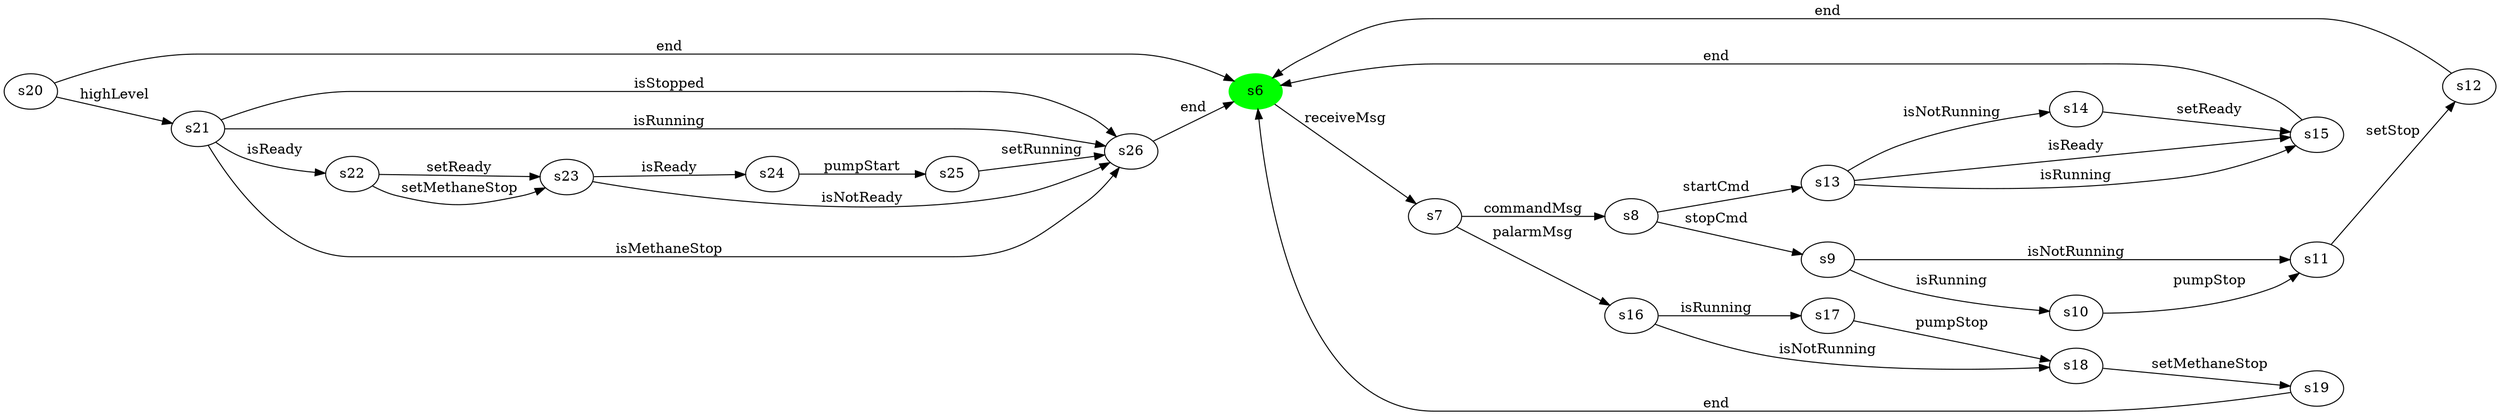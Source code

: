 digraph G {
rankdir=LR;
state0[ label = "s6", style=filled, color=green ];
state0 -> state1 [ label=" receiveMsg " ];
state1 [ label = "s7" ];
state1 -> state2 [ label=" palarmMsg " ];
state1 -> state3 [ label=" commandMsg " ];
state3 [ label = "s8" ];
state3 -> state4 [ label=" stopCmd " ];
state3 -> state5 [ label=" startCmd " ];
state4 [ label = "s9" ];
state4 -> state6 [ label=" isRunning " ];
state4 -> state7 [ label=" isNotRunning " ];
state8 [ label = "s20" ];
state8 -> state9 [ label=" highLevel " ];
state8 -> state0 [ label=" end " ];
state7 [ label = "s11" ];
state7 -> state10 [ label=" setStop " ];
state11 [ label = "s22" ];
state11 -> state12 [ label=" setReady " ];
state11 -> state12 [ label=" setMethaneStop " ];
state6 [ label = "s10" ];
state6 -> state7 [ label=" pumpStop " ];
state9 [ label = "s21" ];
state9 -> state13 [ label=" isMethaneStop " ];
state9 -> state13 [ label=" isStopped " ];
state9 -> state13 [ label=" isRunning " ];
state9 -> state11 [ label=" isReady " ];
state5 [ label = "s13" ];
state5 -> state14 [ label=" isReady " ];
state5 -> state14 [ label=" isRunning " ];
state5 -> state15 [ label=" isNotRunning " ];
state16 [ label = "s24" ];
state16 -> state17 [ label=" pumpStart " ];
state10 [ label = "s12" ];
state10 -> state0 [ label=" end " ];
state12 [ label = "s23" ];
state12 -> state13 [ label=" isNotReady " ];
state12 -> state16 [ label=" isReady " ];
state14 [ label = "s15" ];
state14 -> state0 [ label=" end " ];
state13 [ label = "s26" ];
state13 -> state0 [ label=" end " ];
state15 [ label = "s14" ];
state15 -> state14 [ label=" setReady " ];
state17 [ label = "s25" ];
state17 -> state13 [ label=" setRunning " ];
state18 [ label = "s17" ];
state18 -> state19 [ label=" pumpStop " ];
state2 [ label = "s16" ];
state2 -> state19 [ label=" isNotRunning " ];
state2 -> state18 [ label=" isRunning " ];
state20 [ label = "s19" ];
state20 -> state0 [ label=" end " ];
state19 [ label = "s18" ];
state19 -> state20 [ label=" setMethaneStop " ];
}
